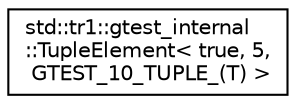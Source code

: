 digraph "Graphical Class Hierarchy"
{
  edge [fontname="Helvetica",fontsize="10",labelfontname="Helvetica",labelfontsize="10"];
  node [fontname="Helvetica",fontsize="10",shape=record];
  rankdir="LR";
  Node1 [label="std::tr1::gtest_internal\l::TupleElement\< true, 5,\l GTEST_10_TUPLE_(T) \>",height=0.2,width=0.4,color="black", fillcolor="white", style="filled",URL="$structstd_1_1tr1_1_1gtest__internal_1_1_tuple_element_3_01true_00_015_00_01_g_t_e_s_t__10___t_u_p_l_e___07_t_08_01_4.html"];
}
